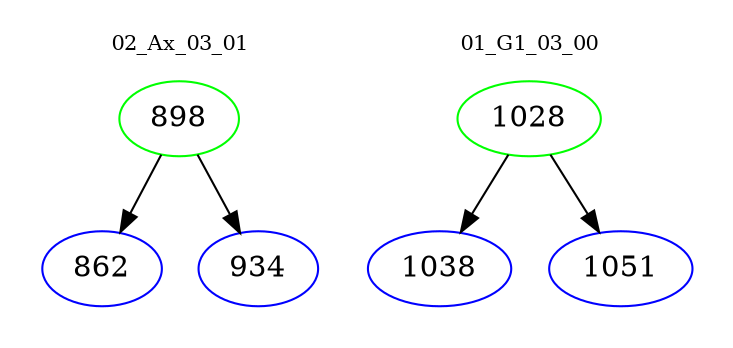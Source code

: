 digraph{
subgraph cluster_0 {
color = white
label = "02_Ax_03_01";
fontsize=10;
T0_898 [label="898", color="green"]
T0_898 -> T0_862 [color="black"]
T0_862 [label="862", color="blue"]
T0_898 -> T0_934 [color="black"]
T0_934 [label="934", color="blue"]
}
subgraph cluster_1 {
color = white
label = "01_G1_03_00";
fontsize=10;
T1_1028 [label="1028", color="green"]
T1_1028 -> T1_1038 [color="black"]
T1_1038 [label="1038", color="blue"]
T1_1028 -> T1_1051 [color="black"]
T1_1051 [label="1051", color="blue"]
}
}
